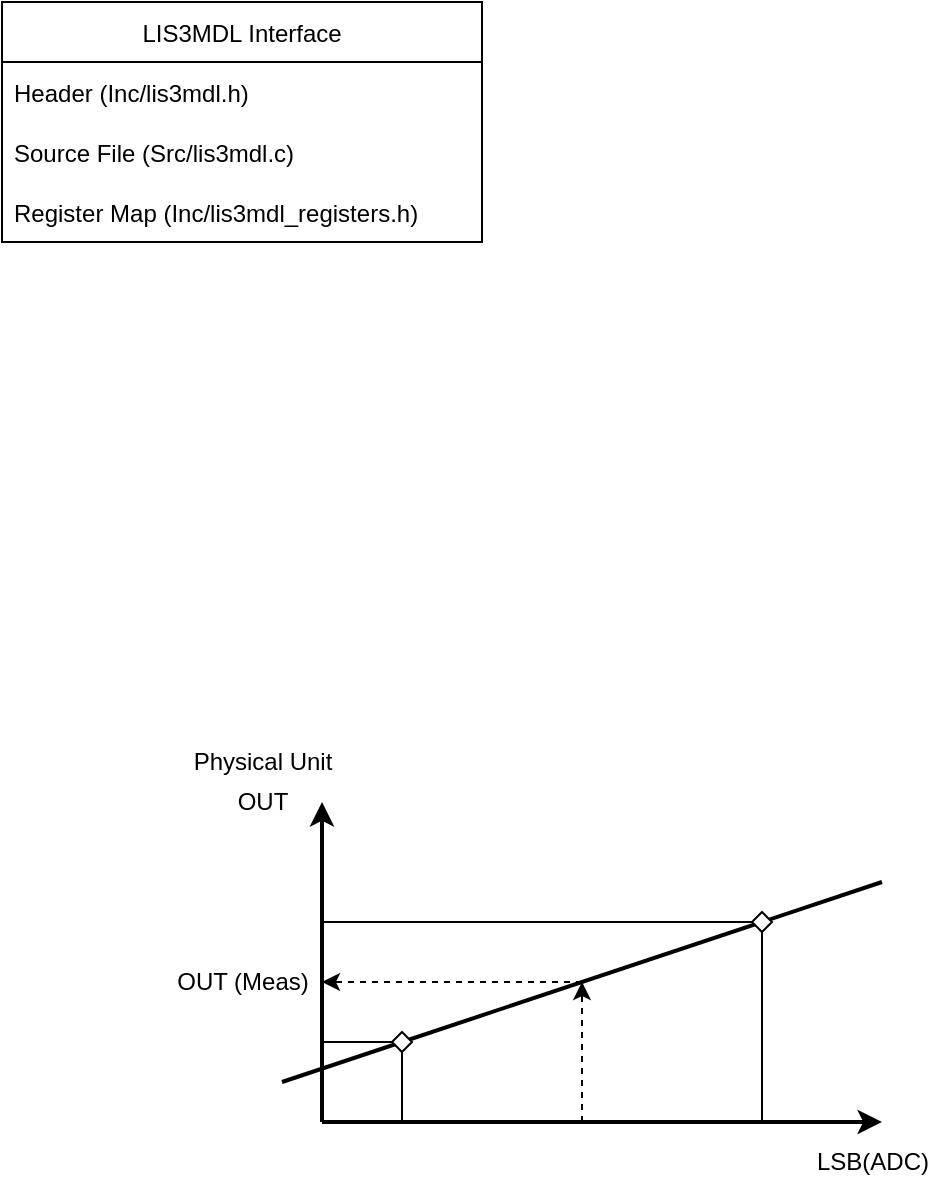 <mxfile version="16.1.2" type="device"><diagram id="z_TcLFU_irrHzVwAz5Td" name="Seite-1"><mxGraphModel dx="1088" dy="963" grid="1" gridSize="10" guides="1" tooltips="1" connect="1" arrows="1" fold="1" page="1" pageScale="1" pageWidth="827" pageHeight="1169" math="0" shadow="0"><root><mxCell id="0"/><mxCell id="1" parent="0"/><mxCell id="JSM5VOlyIinRD3rOI9-8-11" value="LIS3MDL Interface" style="swimlane;fontStyle=0;childLayout=stackLayout;horizontal=1;startSize=30;horizontalStack=0;resizeParent=1;resizeParentMax=0;resizeLast=0;collapsible=1;marginBottom=0;" parent="1" vertex="1"><mxGeometry x="80" y="80" width="240" height="120" as="geometry"/></mxCell><mxCell id="JSM5VOlyIinRD3rOI9-8-12" value="Header (Inc/lis3mdl.h)" style="text;strokeColor=none;fillColor=none;align=left;verticalAlign=middle;spacingLeft=4;spacingRight=4;overflow=hidden;points=[[0,0.5],[1,0.5]];portConstraint=eastwest;rotatable=0;" parent="JSM5VOlyIinRD3rOI9-8-11" vertex="1"><mxGeometry y="30" width="240" height="30" as="geometry"/></mxCell><mxCell id="JSM5VOlyIinRD3rOI9-8-13" value="Source File (Src/lis3mdl.c)" style="text;strokeColor=none;fillColor=none;align=left;verticalAlign=middle;spacingLeft=4;spacingRight=4;overflow=hidden;points=[[0,0.5],[1,0.5]];portConstraint=eastwest;rotatable=0;" parent="JSM5VOlyIinRD3rOI9-8-11" vertex="1"><mxGeometry y="60" width="240" height="30" as="geometry"/></mxCell><mxCell id="JSM5VOlyIinRD3rOI9-8-14" value="Register Map (Inc/lis3mdl_registers.h)" style="text;strokeColor=none;fillColor=none;align=left;verticalAlign=middle;spacingLeft=4;spacingRight=4;overflow=hidden;points=[[0,0.5],[1,0.5]];portConstraint=eastwest;rotatable=0;" parent="JSM5VOlyIinRD3rOI9-8-11" vertex="1"><mxGeometry y="90" width="240" height="30" as="geometry"/></mxCell><mxCell id="2thM7GCIze_5gwMVVc8q-1" value="" style="endArrow=classic;html=1;rounded=0;strokeWidth=2;" edge="1" parent="1"><mxGeometry width="50" height="50" relative="1" as="geometry"><mxPoint x="240" y="640" as="sourcePoint"/><mxPoint x="240" y="480" as="targetPoint"/></mxGeometry></mxCell><mxCell id="2thM7GCIze_5gwMVVc8q-2" value="" style="endArrow=classic;html=1;rounded=0;strokeWidth=2;" edge="1" parent="1"><mxGeometry width="50" height="50" relative="1" as="geometry"><mxPoint x="240" y="640" as="sourcePoint"/><mxPoint x="520" y="640" as="targetPoint"/></mxGeometry></mxCell><mxCell id="2thM7GCIze_5gwMVVc8q-3" value="" style="endArrow=none;html=1;rounded=0;strokeWidth=2;" edge="1" parent="1"><mxGeometry width="50" height="50" relative="1" as="geometry"><mxPoint x="220" y="620" as="sourcePoint"/><mxPoint x="520" y="520" as="targetPoint"/></mxGeometry></mxCell><mxCell id="2thM7GCIze_5gwMVVc8q-4" value="" style="endArrow=classic;html=1;rounded=0;strokeWidth=1;dashed=1;" edge="1" parent="1"><mxGeometry width="50" height="50" relative="1" as="geometry"><mxPoint x="370" y="640" as="sourcePoint"/><mxPoint x="370" y="570" as="targetPoint"/></mxGeometry></mxCell><mxCell id="2thM7GCIze_5gwMVVc8q-5" value="" style="endArrow=none;html=1;rounded=0;strokeWidth=1;" edge="1" parent="1"><mxGeometry width="50" height="50" relative="1" as="geometry"><mxPoint x="280" y="640" as="sourcePoint"/><mxPoint x="240" y="600" as="targetPoint"/><Array as="points"><mxPoint x="280" y="600"/></Array></mxGeometry></mxCell><mxCell id="2thM7GCIze_5gwMVVc8q-6" value="" style="endArrow=none;html=1;rounded=0;strokeWidth=1;" edge="1" parent="1"><mxGeometry width="50" height="50" relative="1" as="geometry"><mxPoint x="460" y="640" as="sourcePoint"/><mxPoint x="240" y="540" as="targetPoint"/><Array as="points"><mxPoint x="460" y="540"/></Array></mxGeometry></mxCell><mxCell id="2thM7GCIze_5gwMVVc8q-7" value="" style="endArrow=classic;html=1;rounded=0;strokeWidth=1;dashed=1;" edge="1" parent="1"><mxGeometry width="50" height="50" relative="1" as="geometry"><mxPoint x="370" y="570" as="sourcePoint"/><mxPoint x="240" y="570" as="targetPoint"/></mxGeometry></mxCell><mxCell id="2thM7GCIze_5gwMVVc8q-8" value="" style="rhombus;whiteSpace=wrap;html=1;" vertex="1" parent="1"><mxGeometry x="275" y="595" width="10" height="10" as="geometry"/></mxCell><mxCell id="2thM7GCIze_5gwMVVc8q-9" value="" style="rhombus;whiteSpace=wrap;html=1;" vertex="1" parent="1"><mxGeometry x="455" y="535" width="10" height="10" as="geometry"/></mxCell><mxCell id="2thM7GCIze_5gwMVVc8q-10" value="LSB(ADC)" style="text;html=1;align=center;verticalAlign=middle;resizable=0;points=[];autosize=1;strokeColor=none;fillColor=none;" vertex="1" parent="1"><mxGeometry x="480" y="650" width="70" height="20" as="geometry"/></mxCell><mxCell id="2thM7GCIze_5gwMVVc8q-11" value="OUT" style="text;html=1;align=center;verticalAlign=middle;resizable=0;points=[];autosize=1;strokeColor=none;fillColor=none;" vertex="1" parent="1"><mxGeometry x="190" y="470" width="40" height="20" as="geometry"/></mxCell><mxCell id="2thM7GCIze_5gwMVVc8q-12" value="Physical Unit" style="text;html=1;align=center;verticalAlign=middle;resizable=0;points=[];autosize=1;strokeColor=none;fillColor=none;" vertex="1" parent="1"><mxGeometry x="170" y="450" width="80" height="20" as="geometry"/></mxCell><mxCell id="2thM7GCIze_5gwMVVc8q-13" value="OUT (Meas)" style="text;html=1;align=center;verticalAlign=middle;resizable=0;points=[];autosize=1;strokeColor=none;fillColor=none;" vertex="1" parent="1"><mxGeometry x="160" y="560" width="80" height="20" as="geometry"/></mxCell></root></mxGraphModel></diagram></mxfile>